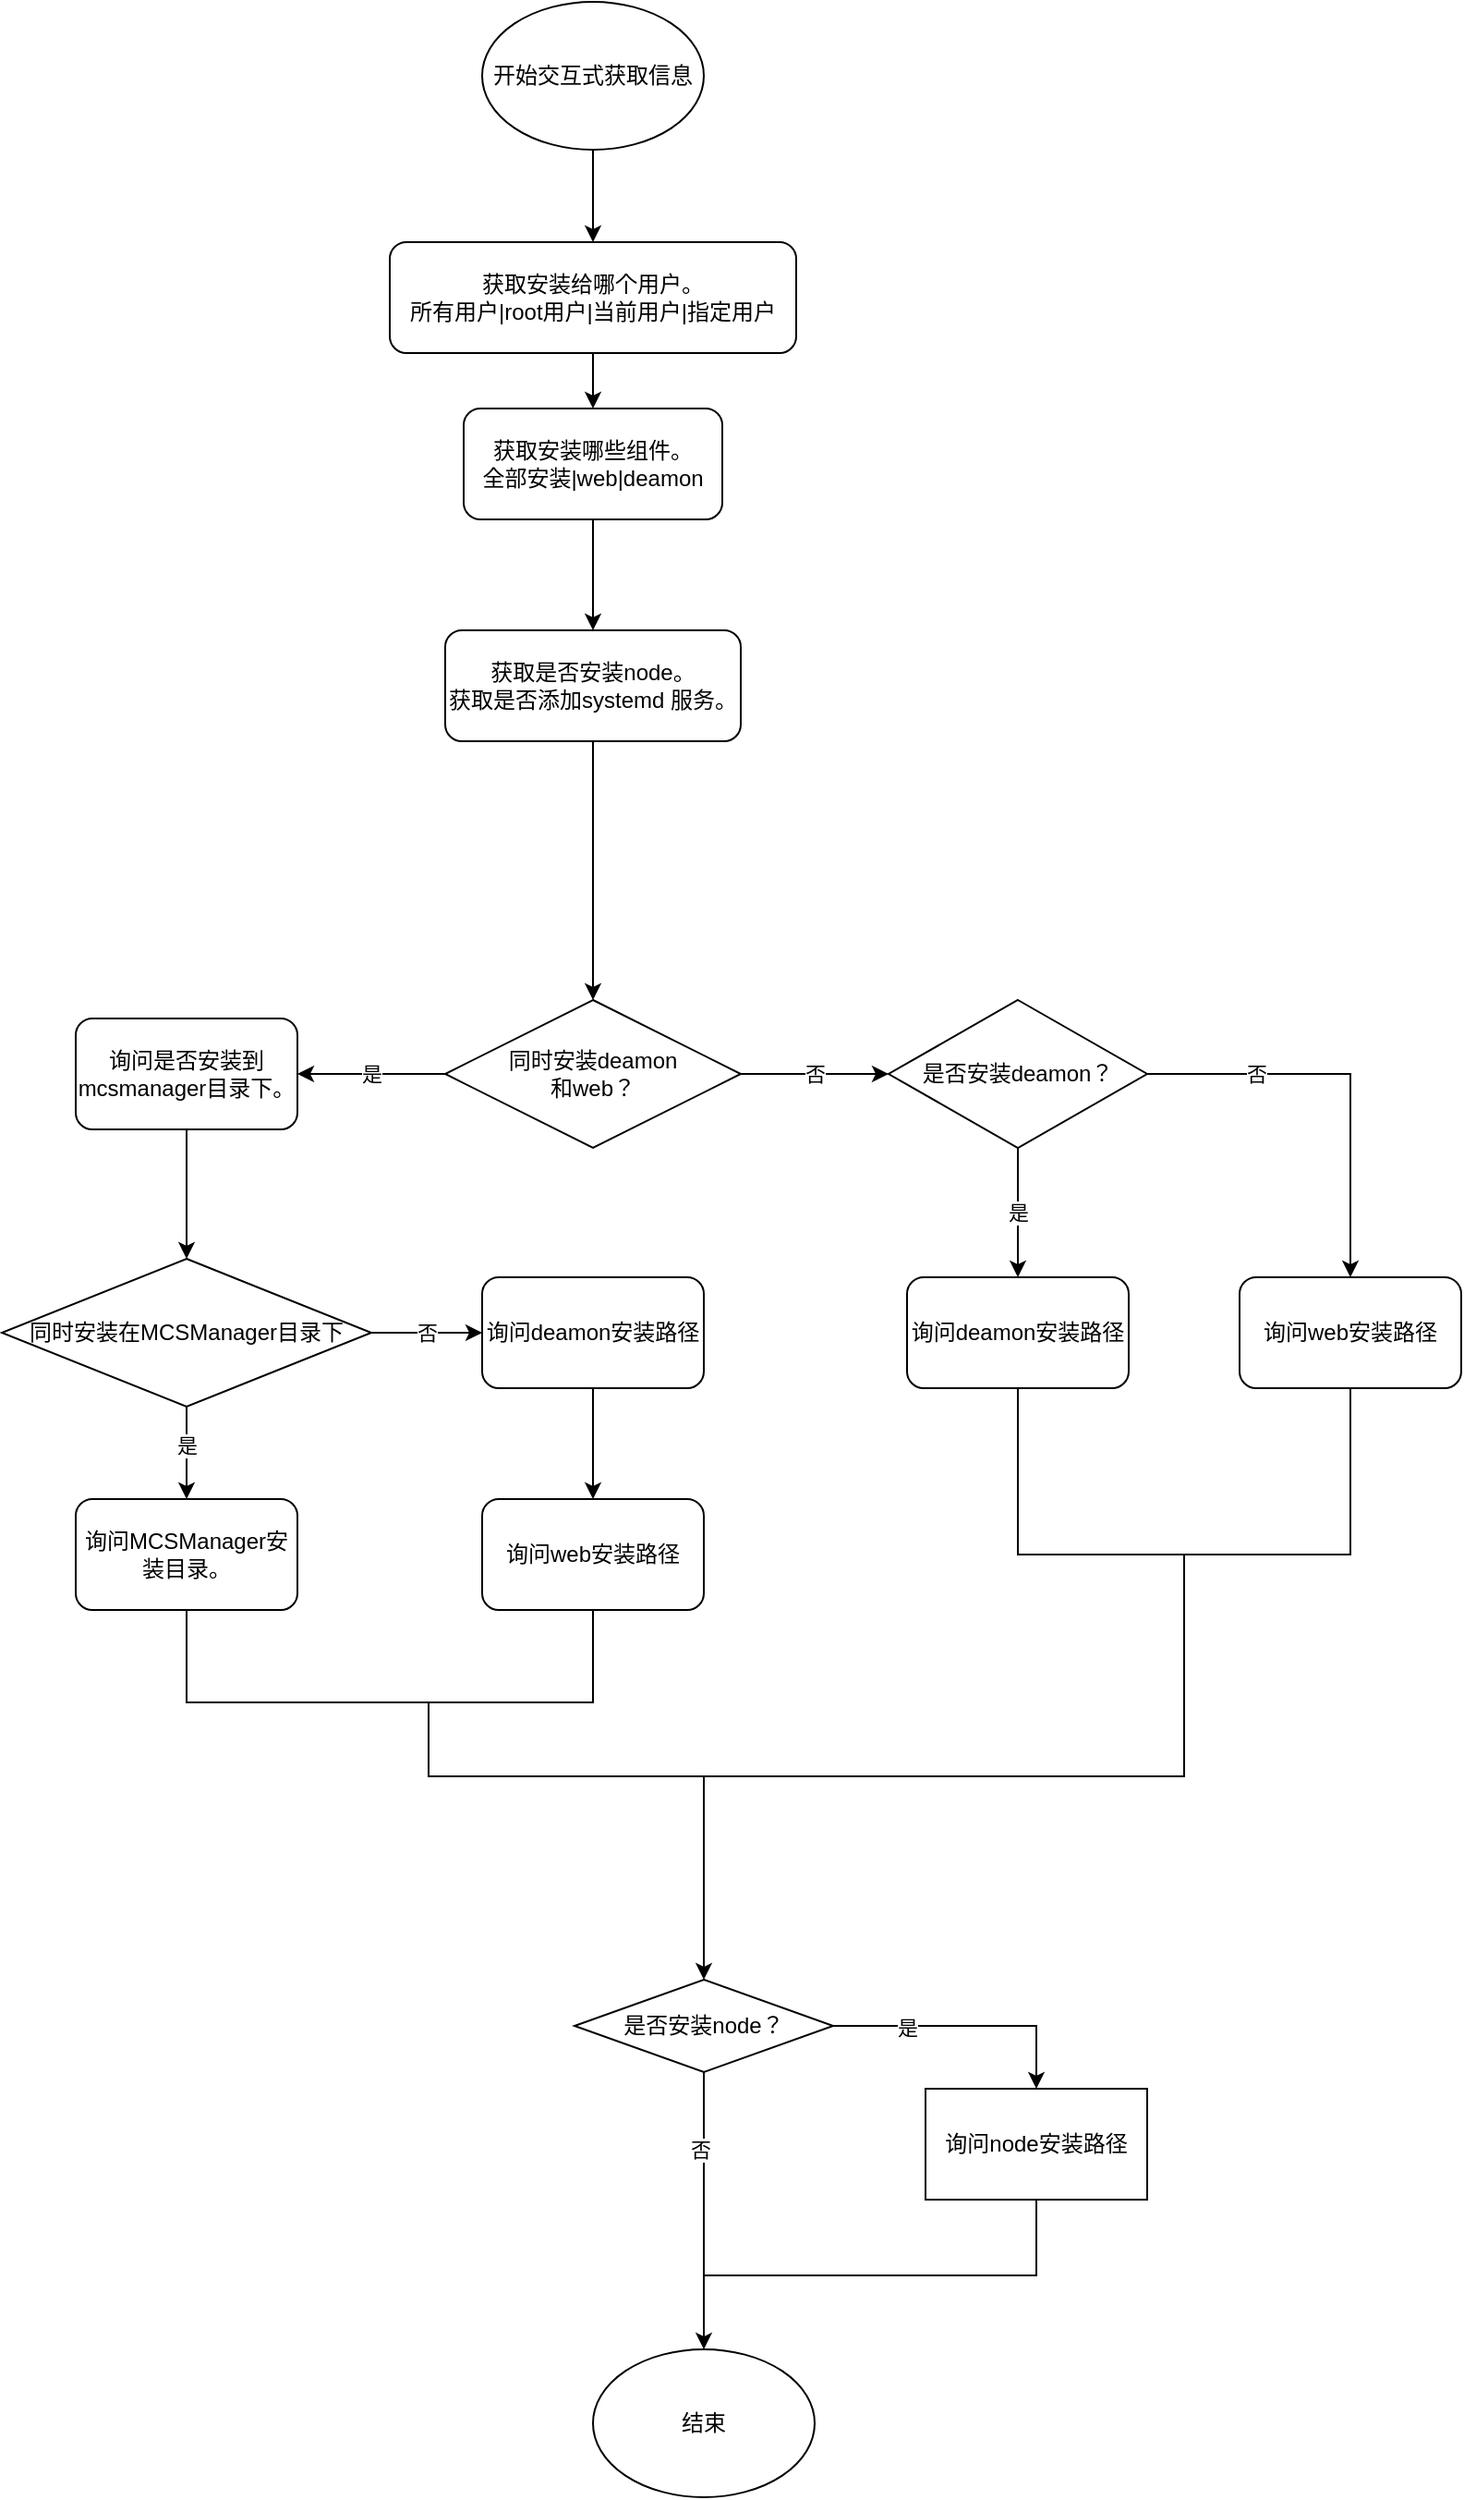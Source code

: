 <mxfile version="22.0.4" type="github">
  <diagram id="C5RBs43oDa-KdzZeNtuy" name="Page-1">
    <mxGraphModel dx="1793" dy="1036" grid="1" gridSize="10" guides="1" tooltips="1" connect="1" arrows="1" fold="1" page="1" pageScale="1" pageWidth="827" pageHeight="1169" math="0" shadow="0">
      <root>
        <mxCell id="WIyWlLk6GJQsqaUBKTNV-0" />
        <mxCell id="WIyWlLk6GJQsqaUBKTNV-1" parent="WIyWlLk6GJQsqaUBKTNV-0" />
        <mxCell id="SrAoEHSOwcG-Mykv034G-5" value="" style="edgeStyle=orthogonalEdgeStyle;rounded=0;orthogonalLoop=1;jettySize=auto;html=1;" parent="WIyWlLk6GJQsqaUBKTNV-1" source="SrAoEHSOwcG-Mykv034G-0" target="SrAoEHSOwcG-Mykv034G-4" edge="1">
          <mxGeometry relative="1" as="geometry" />
        </mxCell>
        <mxCell id="SrAoEHSOwcG-Mykv034G-0" value="获取安装给哪个用户。&lt;br&gt;所有用户|root用户|当前用户|指定用户" style="rounded=1;whiteSpace=wrap;html=1;" parent="WIyWlLk6GJQsqaUBKTNV-1" vertex="1">
          <mxGeometry x="220" y="170" width="220" height="60" as="geometry" />
        </mxCell>
        <mxCell id="SrAoEHSOwcG-Mykv034G-1" value="开始交互式获取信息" style="ellipse;whiteSpace=wrap;html=1;" parent="WIyWlLk6GJQsqaUBKTNV-1" vertex="1">
          <mxGeometry x="270" y="40" width="120" height="80" as="geometry" />
        </mxCell>
        <mxCell id="SrAoEHSOwcG-Mykv034G-3" value="" style="endArrow=classic;html=1;rounded=0;exitX=0.5;exitY=1;exitDx=0;exitDy=0;" parent="WIyWlLk6GJQsqaUBKTNV-1" source="SrAoEHSOwcG-Mykv034G-1" target="SrAoEHSOwcG-Mykv034G-0" edge="1">
          <mxGeometry width="50" height="50" relative="1" as="geometry">
            <mxPoint x="390" y="140" as="sourcePoint" />
            <mxPoint x="440" y="90" as="targetPoint" />
          </mxGeometry>
        </mxCell>
        <mxCell id="SrAoEHSOwcG-Mykv034G-7" value="" style="edgeStyle=orthogonalEdgeStyle;rounded=0;orthogonalLoop=1;jettySize=auto;html=1;" parent="WIyWlLk6GJQsqaUBKTNV-1" source="SrAoEHSOwcG-Mykv034G-4" target="SrAoEHSOwcG-Mykv034G-6" edge="1">
          <mxGeometry relative="1" as="geometry" />
        </mxCell>
        <mxCell id="SrAoEHSOwcG-Mykv034G-4" value="获取安装哪些组件。&lt;br&gt;全部安装|web|deamon" style="whiteSpace=wrap;html=1;rounded=1;" parent="WIyWlLk6GJQsqaUBKTNV-1" vertex="1">
          <mxGeometry x="260" y="260" width="140" height="60" as="geometry" />
        </mxCell>
        <mxCell id="SrAoEHSOwcG-Mykv034G-11" value="" style="edgeStyle=orthogonalEdgeStyle;rounded=0;orthogonalLoop=1;jettySize=auto;html=1;" parent="WIyWlLk6GJQsqaUBKTNV-1" source="SrAoEHSOwcG-Mykv034G-6" target="SrAoEHSOwcG-Mykv034G-10" edge="1">
          <mxGeometry relative="1" as="geometry" />
        </mxCell>
        <mxCell id="SrAoEHSOwcG-Mykv034G-6" value="获取是否安装node。&lt;br&gt;获取是否添加systemd 服务。" style="whiteSpace=wrap;html=1;rounded=1;" parent="WIyWlLk6GJQsqaUBKTNV-1" vertex="1">
          <mxGeometry x="250" y="380" width="160" height="60" as="geometry" />
        </mxCell>
        <mxCell id="SrAoEHSOwcG-Mykv034G-13" value="是" style="edgeStyle=orthogonalEdgeStyle;rounded=0;orthogonalLoop=1;jettySize=auto;html=1;" parent="WIyWlLk6GJQsqaUBKTNV-1" source="SrAoEHSOwcG-Mykv034G-10" target="SrAoEHSOwcG-Mykv034G-12" edge="1">
          <mxGeometry relative="1" as="geometry" />
        </mxCell>
        <mxCell id="jmZgeLn5iMs1xZrxQ9eH-1" value="否" style="edgeStyle=orthogonalEdgeStyle;rounded=0;orthogonalLoop=1;jettySize=auto;html=1;" edge="1" parent="WIyWlLk6GJQsqaUBKTNV-1" source="SrAoEHSOwcG-Mykv034G-10" target="jmZgeLn5iMs1xZrxQ9eH-0">
          <mxGeometry relative="1" as="geometry" />
        </mxCell>
        <mxCell id="SrAoEHSOwcG-Mykv034G-10" value="同时安装deamon&lt;br&gt;和web？" style="rhombus;whiteSpace=wrap;html=1;rounded=0;" parent="WIyWlLk6GJQsqaUBKTNV-1" vertex="1">
          <mxGeometry x="250" y="580" width="160" height="80" as="geometry" />
        </mxCell>
        <mxCell id="SrAoEHSOwcG-Mykv034G-15" value="" style="edgeStyle=orthogonalEdgeStyle;rounded=0;orthogonalLoop=1;jettySize=auto;html=1;" parent="WIyWlLk6GJQsqaUBKTNV-1" source="SrAoEHSOwcG-Mykv034G-12" target="SrAoEHSOwcG-Mykv034G-14" edge="1">
          <mxGeometry relative="1" as="geometry" />
        </mxCell>
        <mxCell id="SrAoEHSOwcG-Mykv034G-12" value="询问是否安装到mcsmanager目录下。" style="whiteSpace=wrap;html=1;rounded=1;" parent="WIyWlLk6GJQsqaUBKTNV-1" vertex="1">
          <mxGeometry x="50" y="590" width="120" height="60" as="geometry" />
        </mxCell>
        <mxCell id="SrAoEHSOwcG-Mykv034G-19" value="" style="edgeStyle=orthogonalEdgeStyle;rounded=0;orthogonalLoop=1;jettySize=auto;html=1;" parent="WIyWlLk6GJQsqaUBKTNV-1" source="SrAoEHSOwcG-Mykv034G-14" target="SrAoEHSOwcG-Mykv034G-18" edge="1">
          <mxGeometry relative="1" as="geometry" />
        </mxCell>
        <mxCell id="SrAoEHSOwcG-Mykv034G-20" value="是" style="edgeLabel;html=1;align=center;verticalAlign=middle;resizable=0;points=[];" parent="SrAoEHSOwcG-Mykv034G-19" vertex="1" connectable="0">
          <mxGeometry x="-0.178" y="2" relative="1" as="geometry">
            <mxPoint x="-2" as="offset" />
          </mxGeometry>
        </mxCell>
        <mxCell id="jmZgeLn5iMs1xZrxQ9eH-7" value="否" style="edgeStyle=orthogonalEdgeStyle;rounded=0;orthogonalLoop=1;jettySize=auto;html=1;entryX=0;entryY=0.5;entryDx=0;entryDy=0;" edge="1" parent="WIyWlLk6GJQsqaUBKTNV-1" source="SrAoEHSOwcG-Mykv034G-14" target="jmZgeLn5iMs1xZrxQ9eH-8">
          <mxGeometry relative="1" as="geometry">
            <mxPoint x="330" y="760" as="targetPoint" />
          </mxGeometry>
        </mxCell>
        <mxCell id="SrAoEHSOwcG-Mykv034G-14" value="同时安装在MCSManager目录下" style="rhombus;whiteSpace=wrap;html=1;rounded=0;shadow=0;" parent="WIyWlLk6GJQsqaUBKTNV-1" vertex="1">
          <mxGeometry x="10" y="720" width="200" height="80" as="geometry" />
        </mxCell>
        <mxCell id="jmZgeLn5iMs1xZrxQ9eH-26" style="edgeStyle=orthogonalEdgeStyle;rounded=0;orthogonalLoop=1;jettySize=auto;html=1;exitX=0.5;exitY=1;exitDx=0;exitDy=0;endArrow=none;endFill=0;" edge="1" parent="WIyWlLk6GJQsqaUBKTNV-1" source="SrAoEHSOwcG-Mykv034G-18">
          <mxGeometry relative="1" as="geometry">
            <mxPoint x="390" y="1050" as="targetPoint" />
            <Array as="points">
              <mxPoint x="110" y="960" />
              <mxPoint x="241" y="960" />
              <mxPoint x="241" y="1000" />
              <mxPoint x="390" y="1000" />
            </Array>
          </mxGeometry>
        </mxCell>
        <mxCell id="SrAoEHSOwcG-Mykv034G-18" value="询问MCSManager安装目录。" style="whiteSpace=wrap;html=1;rounded=1;" parent="WIyWlLk6GJQsqaUBKTNV-1" vertex="1">
          <mxGeometry x="50" y="850" width="120" height="60" as="geometry" />
        </mxCell>
        <mxCell id="jmZgeLn5iMs1xZrxQ9eH-3" value="是" style="edgeStyle=orthogonalEdgeStyle;rounded=0;orthogonalLoop=1;jettySize=auto;html=1;" edge="1" parent="WIyWlLk6GJQsqaUBKTNV-1" source="jmZgeLn5iMs1xZrxQ9eH-0" target="jmZgeLn5iMs1xZrxQ9eH-2">
          <mxGeometry relative="1" as="geometry" />
        </mxCell>
        <mxCell id="jmZgeLn5iMs1xZrxQ9eH-5" value="否" style="edgeStyle=orthogonalEdgeStyle;rounded=0;orthogonalLoop=1;jettySize=auto;html=1;" edge="1" parent="WIyWlLk6GJQsqaUBKTNV-1" source="jmZgeLn5iMs1xZrxQ9eH-0" target="jmZgeLn5iMs1xZrxQ9eH-4">
          <mxGeometry x="-0.467" relative="1" as="geometry">
            <Array as="points">
              <mxPoint x="740" y="620" />
            </Array>
            <mxPoint as="offset" />
          </mxGeometry>
        </mxCell>
        <mxCell id="jmZgeLn5iMs1xZrxQ9eH-0" value="是否安装deamon？" style="rhombus;whiteSpace=wrap;html=1;rounded=0;" vertex="1" parent="WIyWlLk6GJQsqaUBKTNV-1">
          <mxGeometry x="490" y="580" width="140" height="80" as="geometry" />
        </mxCell>
        <mxCell id="jmZgeLn5iMs1xZrxQ9eH-24" style="edgeStyle=orthogonalEdgeStyle;rounded=0;orthogonalLoop=1;jettySize=auto;html=1;exitX=0.5;exitY=1;exitDx=0;exitDy=0;" edge="1" parent="WIyWlLk6GJQsqaUBKTNV-1" source="jmZgeLn5iMs1xZrxQ9eH-2">
          <mxGeometry relative="1" as="geometry">
            <mxPoint x="390" y="1110" as="targetPoint" />
            <Array as="points">
              <mxPoint x="560" y="880" />
              <mxPoint x="650" y="880" />
              <mxPoint x="650" y="1000" />
              <mxPoint x="390" y="1000" />
            </Array>
          </mxGeometry>
        </mxCell>
        <mxCell id="jmZgeLn5iMs1xZrxQ9eH-2" value="询问deamon安装路径" style="whiteSpace=wrap;html=1;rounded=1;" vertex="1" parent="WIyWlLk6GJQsqaUBKTNV-1">
          <mxGeometry x="500" y="730" width="120" height="60" as="geometry" />
        </mxCell>
        <mxCell id="jmZgeLn5iMs1xZrxQ9eH-23" style="edgeStyle=orthogonalEdgeStyle;rounded=0;orthogonalLoop=1;jettySize=auto;html=1;exitX=0.5;exitY=1;exitDx=0;exitDy=0;strokeColor=default;endArrow=none;endFill=0;" edge="1" parent="WIyWlLk6GJQsqaUBKTNV-1" source="jmZgeLn5iMs1xZrxQ9eH-4">
          <mxGeometry relative="1" as="geometry">
            <mxPoint x="650" y="880" as="targetPoint" />
            <Array as="points">
              <mxPoint x="740" y="880" />
            </Array>
          </mxGeometry>
        </mxCell>
        <mxCell id="jmZgeLn5iMs1xZrxQ9eH-4" value="询问web安装路径" style="whiteSpace=wrap;html=1;rounded=1;" vertex="1" parent="WIyWlLk6GJQsqaUBKTNV-1">
          <mxGeometry x="680" y="730" width="120" height="60" as="geometry" />
        </mxCell>
        <mxCell id="jmZgeLn5iMs1xZrxQ9eH-10" value="" style="edgeStyle=orthogonalEdgeStyle;rounded=0;orthogonalLoop=1;jettySize=auto;html=1;" edge="1" parent="WIyWlLk6GJQsqaUBKTNV-1" source="jmZgeLn5iMs1xZrxQ9eH-8" target="jmZgeLn5iMs1xZrxQ9eH-9">
          <mxGeometry relative="1" as="geometry" />
        </mxCell>
        <mxCell id="jmZgeLn5iMs1xZrxQ9eH-8" value="询问deamon安装路径" style="whiteSpace=wrap;html=1;rounded=1;" vertex="1" parent="WIyWlLk6GJQsqaUBKTNV-1">
          <mxGeometry x="270" y="730" width="120" height="60" as="geometry" />
        </mxCell>
        <mxCell id="jmZgeLn5iMs1xZrxQ9eH-28" style="edgeStyle=orthogonalEdgeStyle;rounded=0;orthogonalLoop=1;jettySize=auto;html=1;exitX=0.5;exitY=1;exitDx=0;exitDy=0;endArrow=none;endFill=0;" edge="1" parent="WIyWlLk6GJQsqaUBKTNV-1" source="jmZgeLn5iMs1xZrxQ9eH-9">
          <mxGeometry relative="1" as="geometry">
            <mxPoint x="240" y="960" as="targetPoint" />
            <Array as="points">
              <mxPoint x="330" y="960" />
            </Array>
          </mxGeometry>
        </mxCell>
        <mxCell id="jmZgeLn5iMs1xZrxQ9eH-9" value="询问web安装路径" style="whiteSpace=wrap;html=1;rounded=1;" vertex="1" parent="WIyWlLk6GJQsqaUBKTNV-1">
          <mxGeometry x="270" y="850" width="120" height="60" as="geometry" />
        </mxCell>
        <mxCell id="jmZgeLn5iMs1xZrxQ9eH-31" value="" style="edgeStyle=orthogonalEdgeStyle;rounded=0;orthogonalLoop=1;jettySize=auto;html=1;" edge="1" parent="WIyWlLk6GJQsqaUBKTNV-1" source="jmZgeLn5iMs1xZrxQ9eH-29" target="jmZgeLn5iMs1xZrxQ9eH-30">
          <mxGeometry relative="1" as="geometry" />
        </mxCell>
        <mxCell id="jmZgeLn5iMs1xZrxQ9eH-32" value="是" style="edgeLabel;html=1;align=center;verticalAlign=middle;resizable=0;points=[];" vertex="1" connectable="0" parent="jmZgeLn5iMs1xZrxQ9eH-31">
          <mxGeometry x="-0.453" y="-1" relative="1" as="geometry">
            <mxPoint as="offset" />
          </mxGeometry>
        </mxCell>
        <mxCell id="jmZgeLn5iMs1xZrxQ9eH-34" value="" style="edgeStyle=orthogonalEdgeStyle;rounded=0;orthogonalLoop=1;jettySize=auto;html=1;" edge="1" parent="WIyWlLk6GJQsqaUBKTNV-1" source="jmZgeLn5iMs1xZrxQ9eH-29" target="jmZgeLn5iMs1xZrxQ9eH-33">
          <mxGeometry relative="1" as="geometry" />
        </mxCell>
        <mxCell id="jmZgeLn5iMs1xZrxQ9eH-36" value="否" style="edgeLabel;html=1;align=center;verticalAlign=middle;resizable=0;points=[];" vertex="1" connectable="0" parent="jmZgeLn5iMs1xZrxQ9eH-34">
          <mxGeometry x="-0.447" y="-2" relative="1" as="geometry">
            <mxPoint as="offset" />
          </mxGeometry>
        </mxCell>
        <mxCell id="jmZgeLn5iMs1xZrxQ9eH-29" value="是否安装node？" style="rhombus;whiteSpace=wrap;html=1;" vertex="1" parent="WIyWlLk6GJQsqaUBKTNV-1">
          <mxGeometry x="320" y="1110" width="140" height="50" as="geometry" />
        </mxCell>
        <mxCell id="jmZgeLn5iMs1xZrxQ9eH-35" style="edgeStyle=orthogonalEdgeStyle;rounded=0;orthogonalLoop=1;jettySize=auto;html=1;exitX=0.5;exitY=1;exitDx=0;exitDy=0;endArrow=none;endFill=0;" edge="1" parent="WIyWlLk6GJQsqaUBKTNV-1" source="jmZgeLn5iMs1xZrxQ9eH-30">
          <mxGeometry relative="1" as="geometry">
            <mxPoint x="390" y="1270.0" as="targetPoint" />
            <Array as="points">
              <mxPoint x="570" y="1270" />
            </Array>
          </mxGeometry>
        </mxCell>
        <mxCell id="jmZgeLn5iMs1xZrxQ9eH-30" value="询问node安装路径" style="whiteSpace=wrap;html=1;" vertex="1" parent="WIyWlLk6GJQsqaUBKTNV-1">
          <mxGeometry x="510" y="1169" width="120" height="60" as="geometry" />
        </mxCell>
        <mxCell id="jmZgeLn5iMs1xZrxQ9eH-33" value="结束" style="ellipse;whiteSpace=wrap;html=1;" vertex="1" parent="WIyWlLk6GJQsqaUBKTNV-1">
          <mxGeometry x="330" y="1310" width="120" height="80" as="geometry" />
        </mxCell>
      </root>
    </mxGraphModel>
  </diagram>
</mxfile>
